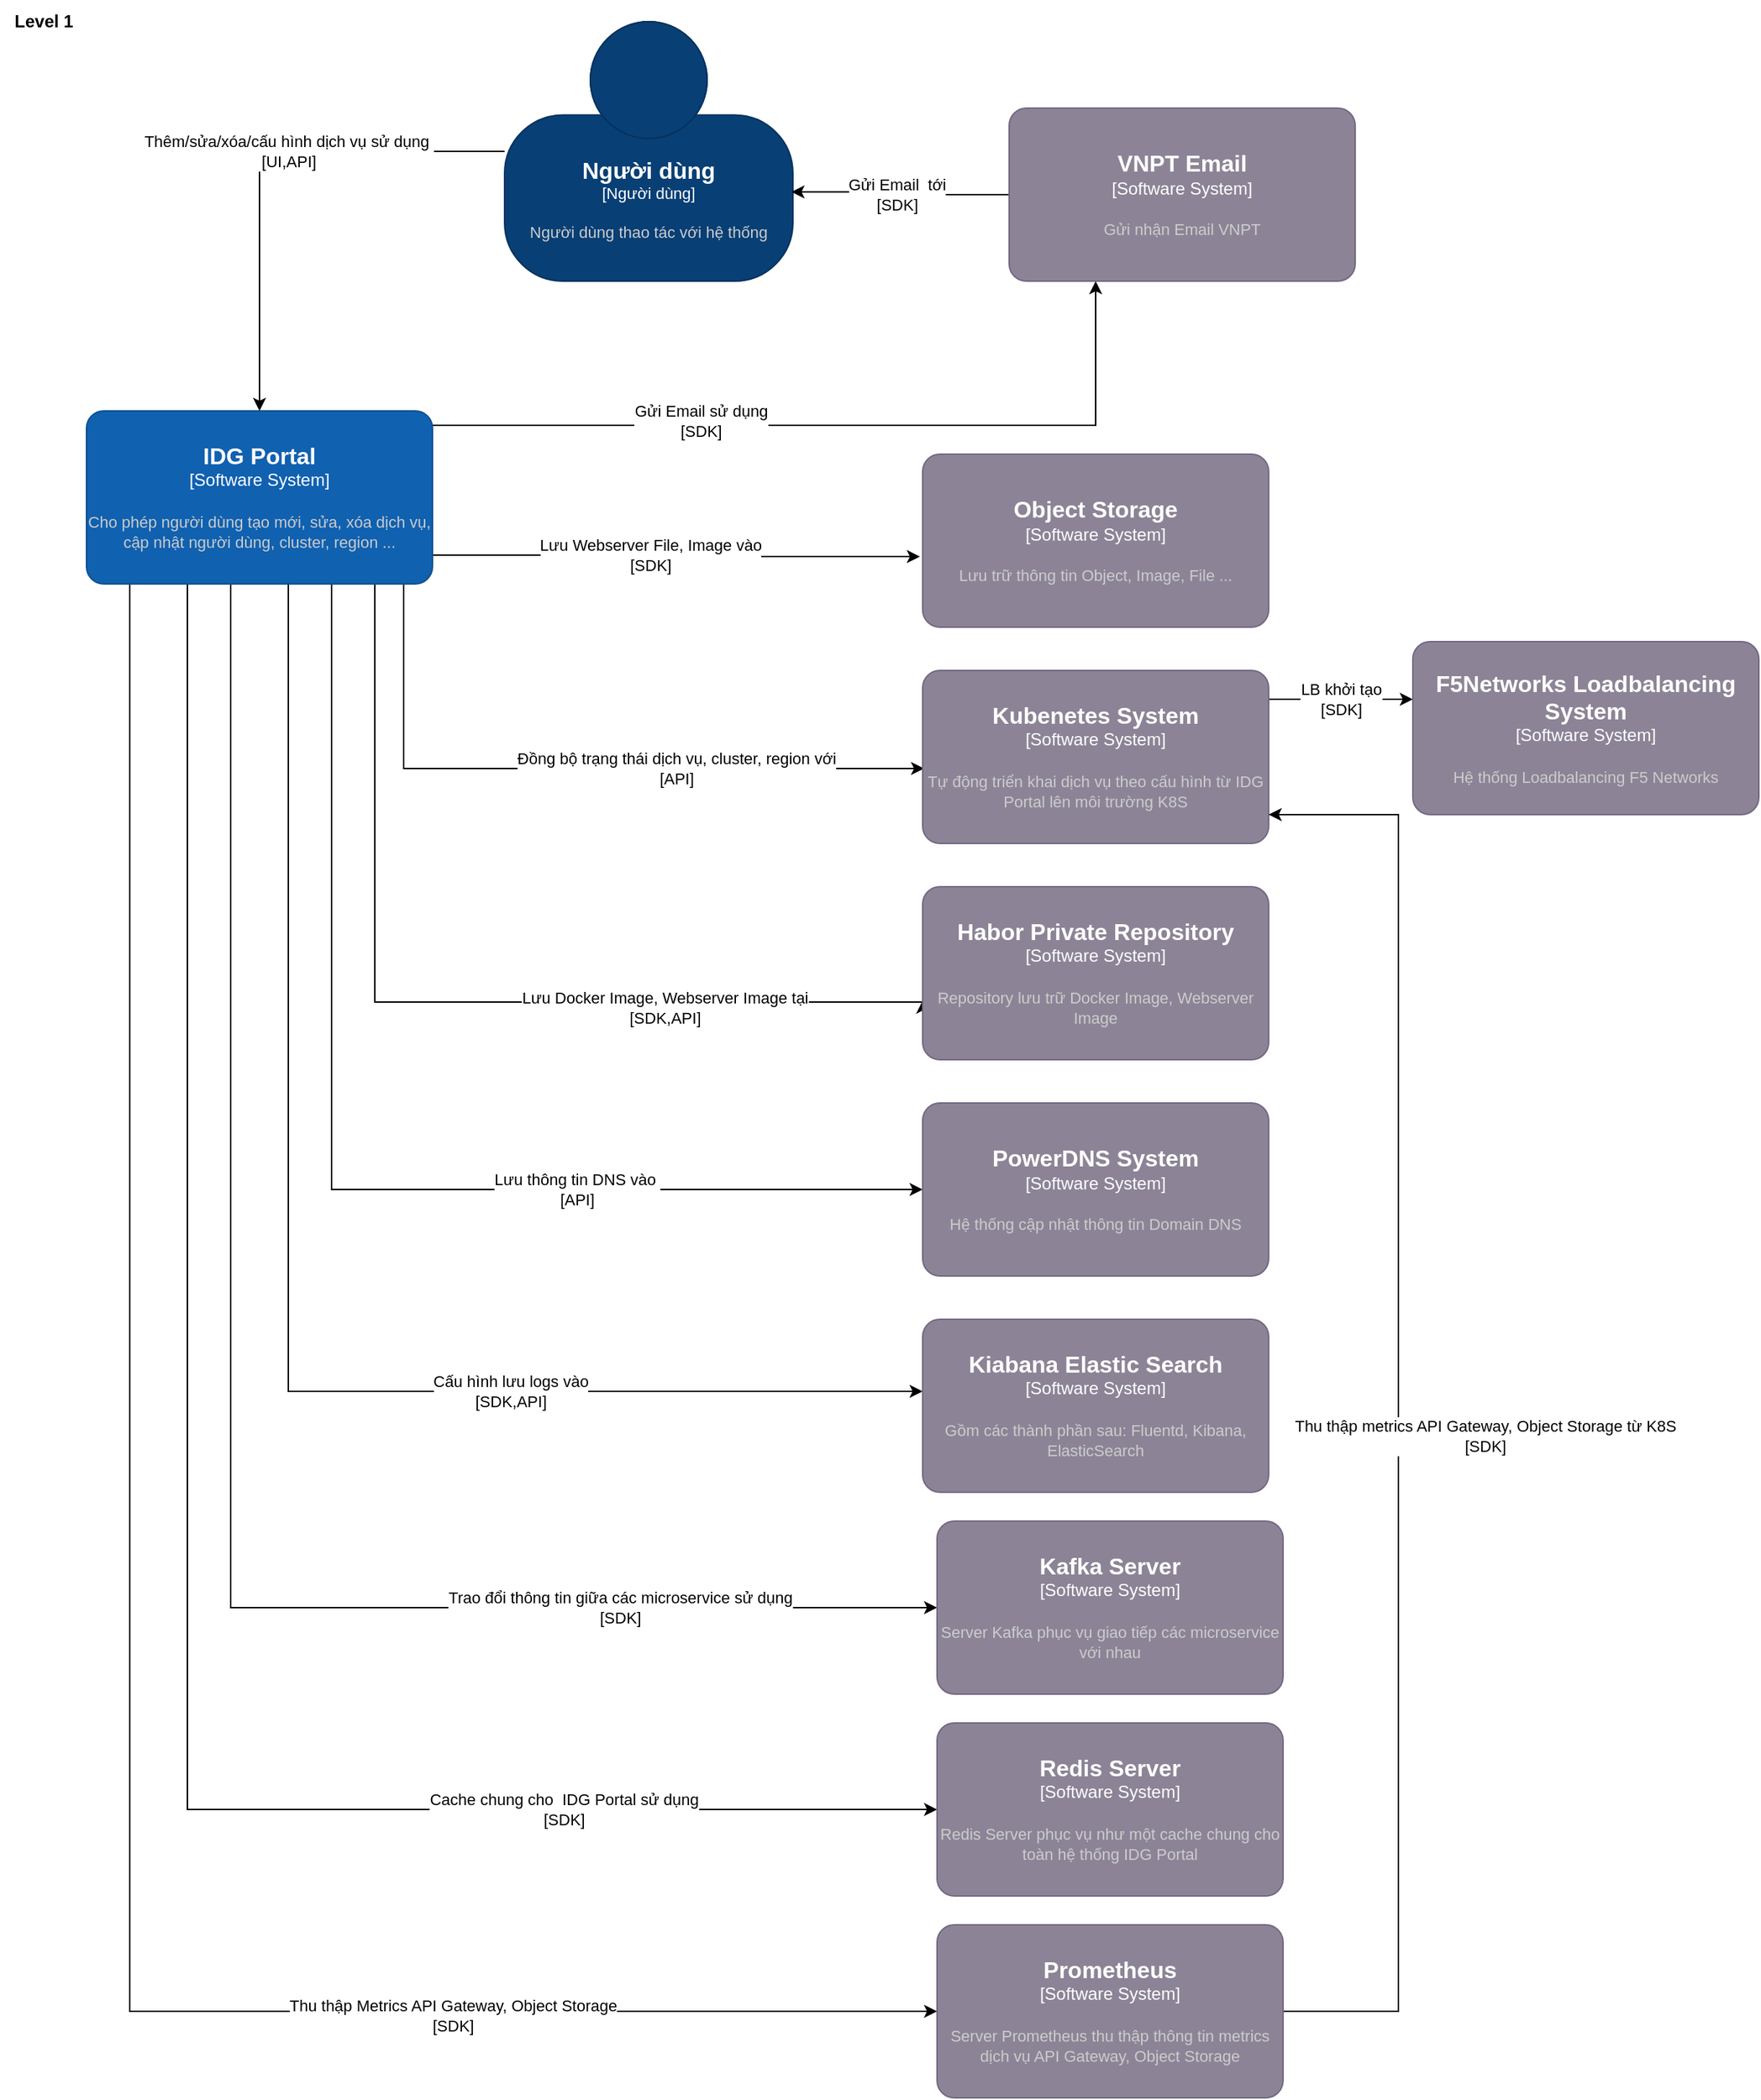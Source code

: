 <mxfile version="20.8.15" type="github">
  <diagram name="Page-1" id="nQsIqWVMZnrbPcf96f-v">
    <mxGraphModel dx="911" dy="494" grid="1" gridSize="10" guides="1" tooltips="1" connect="1" arrows="1" fold="1" page="1" pageScale="1" pageWidth="850" pageHeight="1100" math="0" shadow="0">
      <root>
        <mxCell id="0" />
        <mxCell id="1" parent="0" />
        <mxCell id="qy9-5uaOzQTob9xjpulP-11" style="edgeStyle=orthogonalEdgeStyle;rounded=0;orthogonalLoop=1;jettySize=auto;html=1;entryX=0.5;entryY=0;entryDx=0;entryDy=0;entryPerimeter=0;" parent="1" source="qy9-5uaOzQTob9xjpulP-1" target="qy9-5uaOzQTob9xjpulP-2" edge="1">
          <mxGeometry relative="1" as="geometry" />
        </mxCell>
        <mxCell id="qy9-5uaOzQTob9xjpulP-12" value="Thêm/sửa/xóa/cấu hình dịch vụ sử dụng&amp;nbsp;&lt;br&gt;[UI,API]" style="edgeLabel;html=1;align=center;verticalAlign=middle;resizable=0;points=[];" parent="qy9-5uaOzQTob9xjpulP-11" vertex="1" connectable="0">
          <mxGeometry x="-0.251" y="2" relative="1" as="geometry">
            <mxPoint x="-19" y="-2" as="offset" />
          </mxGeometry>
        </mxCell>
        <object placeholders="1" c4Name="Người dùng" c4Type="Người dùng" c4Description="Người dùng thao tác với hệ thống" label="&lt;font style=&quot;font-size: 16px&quot;&gt;&lt;b&gt;%c4Name%&lt;/b&gt;&lt;/font&gt;&lt;div&gt;[%c4Type%]&lt;/div&gt;&lt;br&gt;&lt;div&gt;&lt;font style=&quot;font-size: 11px&quot;&gt;&lt;font color=&quot;#cccccc&quot;&gt;%c4Description%&lt;/font&gt;&lt;/div&gt;" id="qy9-5uaOzQTob9xjpulP-1">
          <mxCell style="html=1;fontSize=11;dashed=0;whiteSpace=wrap;fillColor=#083F75;strokeColor=#06315C;fontColor=#ffffff;shape=mxgraph.c4.person2;align=center;metaEdit=1;points=[[0.5,0,0],[1,0.5,0],[1,0.75,0],[0.75,1,0],[0.5,1,0],[0.25,1,0],[0,0.75,0],[0,0.5,0]];resizable=0;" parent="1" vertex="1">
            <mxGeometry x="360" y="30" width="200" height="180" as="geometry" />
          </mxCell>
        </object>
        <mxCell id="qy9-5uaOzQTob9xjpulP-14" style="edgeStyle=orthogonalEdgeStyle;rounded=0;orthogonalLoop=1;jettySize=auto;html=1;" parent="1" source="qy9-5uaOzQTob9xjpulP-2" target="qy9-5uaOzQTob9xjpulP-3" edge="1">
          <mxGeometry relative="1" as="geometry">
            <Array as="points">
              <mxPoint x="770" y="310" />
            </Array>
          </mxGeometry>
        </mxCell>
        <mxCell id="qy9-5uaOzQTob9xjpulP-15" value="Gửi Email sử dụng&lt;br&gt;[SDK]" style="edgeLabel;html=1;align=center;verticalAlign=middle;resizable=0;points=[];" parent="qy9-5uaOzQTob9xjpulP-14" vertex="1" connectable="0">
          <mxGeometry x="-0.335" y="3" relative="1" as="geometry">
            <mxPoint as="offset" />
          </mxGeometry>
        </mxCell>
        <mxCell id="qy9-5uaOzQTob9xjpulP-17" style="edgeStyle=orthogonalEdgeStyle;rounded=0;orthogonalLoop=1;jettySize=auto;html=1;entryX=-0.008;entryY=0.592;entryDx=0;entryDy=0;entryPerimeter=0;" parent="1" source="qy9-5uaOzQTob9xjpulP-2" target="qy9-5uaOzQTob9xjpulP-4" edge="1">
          <mxGeometry relative="1" as="geometry">
            <Array as="points">
              <mxPoint x="530" y="400" />
              <mxPoint x="530" y="401" />
            </Array>
          </mxGeometry>
        </mxCell>
        <mxCell id="qy9-5uaOzQTob9xjpulP-18" value="Lưu Webserver File, Image vào&lt;br&gt;[SDK]" style="edgeLabel;html=1;align=center;verticalAlign=middle;resizable=0;points=[];" parent="qy9-5uaOzQTob9xjpulP-17" vertex="1" connectable="0">
          <mxGeometry x="-0.609" y="-1" relative="1" as="geometry">
            <mxPoint x="84" y="-1" as="offset" />
          </mxGeometry>
        </mxCell>
        <mxCell id="qy9-5uaOzQTob9xjpulP-20" style="edgeStyle=orthogonalEdgeStyle;rounded=0;orthogonalLoop=1;jettySize=auto;html=1;entryX=0.004;entryY=0.567;entryDx=0;entryDy=0;entryPerimeter=0;" parent="1" source="qy9-5uaOzQTob9xjpulP-2" target="qy9-5uaOzQTob9xjpulP-5" edge="1">
          <mxGeometry relative="1" as="geometry">
            <Array as="points">
              <mxPoint x="290" y="548" />
            </Array>
          </mxGeometry>
        </mxCell>
        <mxCell id="qy9-5uaOzQTob9xjpulP-21" value="Đồng bộ trạng thái dịch vụ, cluster, region với&lt;br&gt;[API]" style="edgeLabel;html=1;align=center;verticalAlign=middle;resizable=0;points=[];" parent="qy9-5uaOzQTob9xjpulP-20" vertex="1" connectable="0">
          <mxGeometry x="0.596" relative="1" as="geometry">
            <mxPoint x="-73" as="offset" />
          </mxGeometry>
        </mxCell>
        <mxCell id="qy9-5uaOzQTob9xjpulP-24" style="edgeStyle=orthogonalEdgeStyle;rounded=0;orthogonalLoop=1;jettySize=auto;html=1;entryX=0;entryY=0.658;entryDx=0;entryDy=0;entryPerimeter=0;" parent="1" source="qy9-5uaOzQTob9xjpulP-2" target="qy9-5uaOzQTob9xjpulP-23" edge="1">
          <mxGeometry relative="1" as="geometry">
            <Array as="points">
              <mxPoint x="270" y="710" />
            </Array>
          </mxGeometry>
        </mxCell>
        <mxCell id="qy9-5uaOzQTob9xjpulP-25" value="Lưu Docker Image, Webserver Image tại&lt;br&gt;[SDK,API]" style="edgeLabel;html=1;align=center;verticalAlign=middle;resizable=0;points=[];" parent="qy9-5uaOzQTob9xjpulP-24" vertex="1" connectable="0">
          <mxGeometry x="0.524" y="-4" relative="1" as="geometry">
            <mxPoint x="-21" as="offset" />
          </mxGeometry>
        </mxCell>
        <mxCell id="F3-BDdjjnU7tB3izrfYW-4" style="edgeStyle=orthogonalEdgeStyle;rounded=0;orthogonalLoop=1;jettySize=auto;html=1;" parent="1" source="qy9-5uaOzQTob9xjpulP-2" target="F3-BDdjjnU7tB3izrfYW-2" edge="1">
          <mxGeometry relative="1" as="geometry">
            <Array as="points">
              <mxPoint x="240" y="840" />
            </Array>
          </mxGeometry>
        </mxCell>
        <mxCell id="F3-BDdjjnU7tB3izrfYW-5" value="Lưu thông tin DNS vào&amp;nbsp;&lt;br&gt;[API]" style="edgeLabel;html=1;align=center;verticalAlign=middle;resizable=0;points=[];" parent="F3-BDdjjnU7tB3izrfYW-4" vertex="1" connectable="0">
          <mxGeometry x="0.352" y="2" relative="1" as="geometry">
            <mxPoint x="29" y="2" as="offset" />
          </mxGeometry>
        </mxCell>
        <mxCell id="F3-BDdjjnU7tB3izrfYW-7" style="edgeStyle=orthogonalEdgeStyle;rounded=0;orthogonalLoop=1;jettySize=auto;html=1;" parent="1" source="qy9-5uaOzQTob9xjpulP-2" target="F3-BDdjjnU7tB3izrfYW-6" edge="1">
          <mxGeometry relative="1" as="geometry">
            <Array as="points">
              <mxPoint x="210" y="980" />
            </Array>
          </mxGeometry>
        </mxCell>
        <mxCell id="F3-BDdjjnU7tB3izrfYW-8" value="Cấu hình lưu logs vào&lt;br&gt;[SDK,API]" style="edgeLabel;html=1;align=center;verticalAlign=middle;resizable=0;points=[];" parent="F3-BDdjjnU7tB3izrfYW-7" vertex="1" connectable="0">
          <mxGeometry x="0.428" relative="1" as="geometry">
            <mxPoint as="offset" />
          </mxGeometry>
        </mxCell>
        <mxCell id="F3-BDdjjnU7tB3izrfYW-11" style="edgeStyle=orthogonalEdgeStyle;rounded=0;orthogonalLoop=1;jettySize=auto;html=1;" parent="1" source="qy9-5uaOzQTob9xjpulP-2" target="F3-BDdjjnU7tB3izrfYW-9" edge="1">
          <mxGeometry relative="1" as="geometry">
            <Array as="points">
              <mxPoint x="170" y="1130" />
            </Array>
          </mxGeometry>
        </mxCell>
        <mxCell id="F3-BDdjjnU7tB3izrfYW-12" value="Trao đổi thông tin giữa các microservice sử dụng&lt;br&gt;[SDK]" style="edgeLabel;html=1;align=center;verticalAlign=middle;resizable=0;points=[];" parent="F3-BDdjjnU7tB3izrfYW-11" vertex="1" connectable="0">
          <mxGeometry x="0.735" y="1" relative="1" as="geometry">
            <mxPoint x="-61" y="1" as="offset" />
          </mxGeometry>
        </mxCell>
        <mxCell id="F3-BDdjjnU7tB3izrfYW-13" style="edgeStyle=orthogonalEdgeStyle;rounded=0;orthogonalLoop=1;jettySize=auto;html=1;" parent="1" source="qy9-5uaOzQTob9xjpulP-2" target="F3-BDdjjnU7tB3izrfYW-10" edge="1">
          <mxGeometry relative="1" as="geometry">
            <Array as="points">
              <mxPoint x="140" y="1270" />
            </Array>
          </mxGeometry>
        </mxCell>
        <mxCell id="F3-BDdjjnU7tB3izrfYW-14" value="Cache chung cho&amp;nbsp; IDG Portal sử dụng&lt;br&gt;[SDK]" style="edgeLabel;html=1;align=center;verticalAlign=middle;resizable=0;points=[];" parent="F3-BDdjjnU7tB3izrfYW-13" vertex="1" connectable="0">
          <mxGeometry x="0.745" y="-1" relative="1" as="geometry">
            <mxPoint x="-85" y="-1" as="offset" />
          </mxGeometry>
        </mxCell>
        <mxCell id="lZMzKJCvB__8pkJdDw-H-3" style="edgeStyle=orthogonalEdgeStyle;rounded=0;orthogonalLoop=1;jettySize=auto;html=1;" edge="1" parent="1" source="qy9-5uaOzQTob9xjpulP-2" target="lZMzKJCvB__8pkJdDw-H-2">
          <mxGeometry relative="1" as="geometry">
            <Array as="points">
              <mxPoint x="100" y="1410" />
            </Array>
          </mxGeometry>
        </mxCell>
        <mxCell id="lZMzKJCvB__8pkJdDw-H-6" value="Thu thập Metrics API Gateway, Object Storage&lt;br&gt;[SDK]" style="edgeLabel;html=1;align=center;verticalAlign=middle;resizable=0;points=[];" vertex="1" connectable="0" parent="lZMzKJCvB__8pkJdDw-H-3">
          <mxGeometry x="0.566" y="-3" relative="1" as="geometry">
            <mxPoint as="offset" />
          </mxGeometry>
        </mxCell>
        <object placeholders="1" c4Name="IDG Portal" c4Type="Software System" c4Description="Cho phép người dùng tạo mới, sửa, xóa dịch vụ, cập nhật người dùng, cluster, region ..." label="&lt;font style=&quot;font-size: 16px&quot;&gt;&lt;b&gt;%c4Name%&lt;/b&gt;&lt;/font&gt;&lt;div&gt;[%c4Type%]&lt;/div&gt;&lt;br&gt;&lt;div&gt;&lt;font style=&quot;font-size: 11px&quot;&gt;&lt;font color=&quot;#cccccc&quot;&gt;%c4Description%&lt;/font&gt;&lt;/div&gt;" id="qy9-5uaOzQTob9xjpulP-2">
          <mxCell style="rounded=1;whiteSpace=wrap;html=1;labelBackgroundColor=none;fillColor=#1061B0;fontColor=#ffffff;align=center;arcSize=10;strokeColor=#0D5091;metaEdit=1;resizable=0;points=[[0.25,0,0],[0.5,0,0],[0.75,0,0],[1,0.25,0],[1,0.5,0],[1,0.75,0],[0.75,1,0],[0.5,1,0],[0.25,1,0],[0,0.75,0],[0,0.5,0],[0,0.25,0]];" parent="1" vertex="1">
            <mxGeometry x="70" y="300" width="240" height="120" as="geometry" />
          </mxCell>
        </object>
        <mxCell id="qy9-5uaOzQTob9xjpulP-9" style="edgeStyle=orthogonalEdgeStyle;rounded=0;orthogonalLoop=1;jettySize=auto;html=1;entryX=0.995;entryY=0.656;entryDx=0;entryDy=0;entryPerimeter=0;" parent="1" source="qy9-5uaOzQTob9xjpulP-3" target="qy9-5uaOzQTob9xjpulP-1" edge="1">
          <mxGeometry relative="1" as="geometry">
            <Array as="points">
              <mxPoint x="605" y="150" />
              <mxPoint x="605" y="148" />
            </Array>
          </mxGeometry>
        </mxCell>
        <mxCell id="qy9-5uaOzQTob9xjpulP-13" value="Gửi Email&amp;nbsp; tới&lt;br&gt;[SDK]" style="edgeLabel;html=1;align=center;verticalAlign=middle;resizable=0;points=[];" parent="qy9-5uaOzQTob9xjpulP-9" vertex="1" connectable="0">
          <mxGeometry x="0.175" y="-1" relative="1" as="geometry">
            <mxPoint x="12" y="1" as="offset" />
          </mxGeometry>
        </mxCell>
        <object placeholders="1" c4Name="VNPT Email" c4Type="Software System" c4Description="Gửi nhận Email VNPT" label="&lt;font style=&quot;font-size: 16px&quot;&gt;&lt;b&gt;%c4Name%&lt;/b&gt;&lt;/font&gt;&lt;div&gt;[%c4Type%]&lt;/div&gt;&lt;br&gt;&lt;div&gt;&lt;font style=&quot;font-size: 11px&quot;&gt;&lt;font color=&quot;#cccccc&quot;&gt;%c4Description%&lt;/font&gt;&lt;/div&gt;" id="qy9-5uaOzQTob9xjpulP-3">
          <mxCell style="rounded=1;whiteSpace=wrap;html=1;labelBackgroundColor=none;fillColor=#8C8496;fontColor=#ffffff;align=center;arcSize=10;strokeColor=#736782;metaEdit=1;resizable=0;points=[[0.25,0,0],[0.5,0,0],[0.75,0,0],[1,0.25,0],[1,0.5,0],[1,0.75,0],[0.75,1,0],[0.5,1,0],[0.25,1,0],[0,0.75,0],[0,0.5,0],[0,0.25,0]];" parent="1" vertex="1">
            <mxGeometry x="710" y="90" width="240" height="120" as="geometry" />
          </mxCell>
        </object>
        <object placeholders="1" c4Name="Object Storage" c4Type="Software System" c4Description="Lưu trữ thông tin Object, Image, File ..." label="&lt;font style=&quot;font-size: 16px&quot;&gt;&lt;b&gt;%c4Name%&lt;/b&gt;&lt;/font&gt;&lt;div&gt;[%c4Type%]&lt;/div&gt;&lt;br&gt;&lt;div&gt;&lt;font style=&quot;font-size: 11px&quot;&gt;&lt;font color=&quot;#cccccc&quot;&gt;%c4Description%&lt;/font&gt;&lt;/div&gt;" id="qy9-5uaOzQTob9xjpulP-4">
          <mxCell style="rounded=1;whiteSpace=wrap;html=1;labelBackgroundColor=none;fillColor=#8C8496;fontColor=#ffffff;align=center;arcSize=10;strokeColor=#736782;metaEdit=1;resizable=0;points=[[0.25,0,0],[0.5,0,0],[0.75,0,0],[1,0.25,0],[1,0.5,0],[1,0.75,0],[0.75,1,0],[0.5,1,0],[0.25,1,0],[0,0.75,0],[0,0.5,0],[0,0.25,0]];" parent="1" vertex="1">
            <mxGeometry x="650" y="330" width="240" height="120" as="geometry" />
          </mxCell>
        </object>
        <mxCell id="F3-BDdjjnU7tB3izrfYW-3" value="" style="edgeStyle=orthogonalEdgeStyle;rounded=0;orthogonalLoop=1;jettySize=auto;html=1;" parent="1" source="qy9-5uaOzQTob9xjpulP-5" target="F3-BDdjjnU7tB3izrfYW-1" edge="1">
          <mxGeometry relative="1" as="geometry">
            <Array as="points">
              <mxPoint x="980" y="500" />
              <mxPoint x="980" y="500" />
            </Array>
          </mxGeometry>
        </mxCell>
        <mxCell id="lZMzKJCvB__8pkJdDw-H-1" value="LB khởi tạo&lt;br&gt;[SDK]" style="edgeLabel;html=1;align=center;verticalAlign=middle;resizable=0;points=[];" vertex="1" connectable="0" parent="F3-BDdjjnU7tB3izrfYW-3">
          <mxGeometry x="0.24" y="-1" relative="1" as="geometry">
            <mxPoint x="-12" y="-1" as="offset" />
          </mxGeometry>
        </mxCell>
        <object placeholders="1" c4Name="Kubenetes System" c4Type="Software System" c4Description="Tự động triển khai dịch vụ theo cấu hình từ IDG Portal lên môi trường K8S" label="&lt;font style=&quot;font-size: 16px&quot;&gt;&lt;b&gt;%c4Name%&lt;/b&gt;&lt;/font&gt;&lt;div&gt;[%c4Type%]&lt;/div&gt;&lt;br&gt;&lt;div&gt;&lt;font style=&quot;font-size: 11px&quot;&gt;&lt;font color=&quot;#cccccc&quot;&gt;%c4Description%&lt;/font&gt;&lt;/div&gt;" id="qy9-5uaOzQTob9xjpulP-5">
          <mxCell style="rounded=1;whiteSpace=wrap;html=1;labelBackgroundColor=none;fillColor=#8C8496;fontColor=#ffffff;align=center;arcSize=10;strokeColor=#736782;metaEdit=1;resizable=0;points=[[0.25,0,0],[0.5,0,0],[0.75,0,0],[1,0.25,0],[1,0.5,0],[1,0.75,0],[0.75,1,0],[0.5,1,0],[0.25,1,0],[0,0.75,0],[0,0.5,0],[0,0.25,0]];" parent="1" vertex="1">
            <mxGeometry x="650" y="480" width="240" height="120" as="geometry" />
          </mxCell>
        </object>
        <object placeholders="1" c4Name="Habor Private Repository" c4Type="Software System" c4Description="Repository lưu trữ Docker Image, Webserver Image" label="&lt;font style=&quot;font-size: 16px&quot;&gt;&lt;b&gt;%c4Name%&lt;/b&gt;&lt;/font&gt;&lt;div&gt;[%c4Type%]&lt;/div&gt;&lt;br&gt;&lt;div&gt;&lt;font style=&quot;font-size: 11px&quot;&gt;&lt;font color=&quot;#cccccc&quot;&gt;%c4Description%&lt;/font&gt;&lt;/div&gt;" id="qy9-5uaOzQTob9xjpulP-23">
          <mxCell style="rounded=1;whiteSpace=wrap;html=1;labelBackgroundColor=none;fillColor=#8C8496;fontColor=#ffffff;align=center;arcSize=10;strokeColor=#736782;metaEdit=1;resizable=0;points=[[0.25,0,0],[0.5,0,0],[0.75,0,0],[1,0.25,0],[1,0.5,0],[1,0.75,0],[0.75,1,0],[0.5,1,0],[0.25,1,0],[0,0.75,0],[0,0.5,0],[0,0.25,0]];" parent="1" vertex="1">
            <mxGeometry x="650" y="630" width="240" height="120" as="geometry" />
          </mxCell>
        </object>
        <mxCell id="qy9-5uaOzQTob9xjpulP-26" value="Level 1" style="text;html=1;align=center;verticalAlign=middle;resizable=0;points=[];autosize=1;strokeColor=none;fillColor=none;fontStyle=1" parent="1" vertex="1">
          <mxGeometry x="10" y="15" width="60" height="30" as="geometry" />
        </mxCell>
        <object placeholders="1" c4Name="F5Networks Loadbalancing System" c4Type="Software System" c4Description="Hệ thống Loadbalancing F5 Networks" label="&lt;font style=&quot;font-size: 16px&quot;&gt;&lt;b&gt;%c4Name%&lt;/b&gt;&lt;/font&gt;&lt;div&gt;[%c4Type%]&lt;/div&gt;&lt;br&gt;&lt;div&gt;&lt;font style=&quot;font-size: 11px&quot;&gt;&lt;font color=&quot;#cccccc&quot;&gt;%c4Description%&lt;/font&gt;&lt;/div&gt;" id="F3-BDdjjnU7tB3izrfYW-1">
          <mxCell style="rounded=1;whiteSpace=wrap;html=1;labelBackgroundColor=none;fillColor=#8C8496;fontColor=#ffffff;align=center;arcSize=10;strokeColor=#736782;metaEdit=1;resizable=0;points=[[0.25,0,0],[0.5,0,0],[0.75,0,0],[1,0.25,0],[1,0.5,0],[1,0.75,0],[0.75,1,0],[0.5,1,0],[0.25,1,0],[0,0.75,0],[0,0.5,0],[0,0.25,0]];" parent="1" vertex="1">
            <mxGeometry x="990" y="460" width="240" height="120" as="geometry" />
          </mxCell>
        </object>
        <object placeholders="1" c4Name="PowerDNS System" c4Type="Software System" c4Description="Hệ thống cập nhật thông tin Domain DNS" label="&lt;font style=&quot;font-size: 16px&quot;&gt;&lt;b&gt;%c4Name%&lt;/b&gt;&lt;/font&gt;&lt;div&gt;[%c4Type%]&lt;/div&gt;&lt;br&gt;&lt;div&gt;&lt;font style=&quot;font-size: 11px&quot;&gt;&lt;font color=&quot;#cccccc&quot;&gt;%c4Description%&lt;/font&gt;&lt;/div&gt;" id="F3-BDdjjnU7tB3izrfYW-2">
          <mxCell style="rounded=1;whiteSpace=wrap;html=1;labelBackgroundColor=none;fillColor=#8C8496;fontColor=#ffffff;align=center;arcSize=10;strokeColor=#736782;metaEdit=1;resizable=0;points=[[0.25,0,0],[0.5,0,0],[0.75,0,0],[1,0.25,0],[1,0.5,0],[1,0.75,0],[0.75,1,0],[0.5,1,0],[0.25,1,0],[0,0.75,0],[0,0.5,0],[0,0.25,0]];" parent="1" vertex="1">
            <mxGeometry x="650" y="780" width="240" height="120" as="geometry" />
          </mxCell>
        </object>
        <object placeholders="1" c4Name="Kiabana Elastic Search" c4Type="Software System" c4Description="Gồm các thành phần sau: Fluentd, Kibana, ElasticSearch" label="&lt;font style=&quot;font-size: 16px&quot;&gt;&lt;b&gt;%c4Name%&lt;/b&gt;&lt;/font&gt;&lt;div&gt;[%c4Type%]&lt;/div&gt;&lt;br&gt;&lt;div&gt;&lt;font style=&quot;font-size: 11px&quot;&gt;&lt;font color=&quot;#cccccc&quot;&gt;%c4Description%&lt;/font&gt;&lt;/div&gt;" id="F3-BDdjjnU7tB3izrfYW-6">
          <mxCell style="rounded=1;whiteSpace=wrap;html=1;labelBackgroundColor=none;fillColor=#8C8496;fontColor=#ffffff;align=center;arcSize=10;strokeColor=#736782;metaEdit=1;resizable=0;points=[[0.25,0,0],[0.5,0,0],[0.75,0,0],[1,0.25,0],[1,0.5,0],[1,0.75,0],[0.75,1,0],[0.5,1,0],[0.25,1,0],[0,0.75,0],[0,0.5,0],[0,0.25,0]];" parent="1" vertex="1">
            <mxGeometry x="650" y="930" width="240" height="120" as="geometry" />
          </mxCell>
        </object>
        <object placeholders="1" c4Name="Kafka Server" c4Type="Software System" c4Description="Server Kafka phục vụ giao tiếp các microservice với nhau" label="&lt;font style=&quot;font-size: 16px&quot;&gt;&lt;b&gt;%c4Name%&lt;/b&gt;&lt;/font&gt;&lt;div&gt;[%c4Type%]&lt;/div&gt;&lt;br&gt;&lt;div&gt;&lt;font style=&quot;font-size: 11px&quot;&gt;&lt;font color=&quot;#cccccc&quot;&gt;%c4Description%&lt;/font&gt;&lt;/div&gt;" id="F3-BDdjjnU7tB3izrfYW-9">
          <mxCell style="rounded=1;whiteSpace=wrap;html=1;labelBackgroundColor=none;fillColor=#8C8496;fontColor=#ffffff;align=center;arcSize=10;strokeColor=#736782;metaEdit=1;resizable=0;points=[[0.25,0,0],[0.5,0,0],[0.75,0,0],[1,0.25,0],[1,0.5,0],[1,0.75,0],[0.75,1,0],[0.5,1,0],[0.25,1,0],[0,0.75,0],[0,0.5,0],[0,0.25,0]];" parent="1" vertex="1">
            <mxGeometry x="660" y="1070" width="240" height="120" as="geometry" />
          </mxCell>
        </object>
        <object placeholders="1" c4Name="Redis Server" c4Type="Software System" c4Description="Redis Server phục vụ như một cache chung cho toàn hệ thống IDG Portal" label="&lt;font style=&quot;font-size: 16px&quot;&gt;&lt;b&gt;%c4Name%&lt;/b&gt;&lt;/font&gt;&lt;div&gt;[%c4Type%]&lt;/div&gt;&lt;br&gt;&lt;div&gt;&lt;font style=&quot;font-size: 11px&quot;&gt;&lt;font color=&quot;#cccccc&quot;&gt;%c4Description%&lt;/font&gt;&lt;/div&gt;" id="F3-BDdjjnU7tB3izrfYW-10">
          <mxCell style="rounded=1;whiteSpace=wrap;html=1;labelBackgroundColor=none;fillColor=#8C8496;fontColor=#ffffff;align=center;arcSize=10;strokeColor=#736782;metaEdit=1;resizable=0;points=[[0.25,0,0],[0.5,0,0],[0.75,0,0],[1,0.25,0],[1,0.5,0],[1,0.75,0],[0.75,1,0],[0.5,1,0],[0.25,1,0],[0,0.75,0],[0,0.5,0],[0,0.25,0]];" parent="1" vertex="1">
            <mxGeometry x="660" y="1210" width="240" height="120" as="geometry" />
          </mxCell>
        </object>
        <mxCell id="lZMzKJCvB__8pkJdDw-H-4" style="edgeStyle=orthogonalEdgeStyle;rounded=0;orthogonalLoop=1;jettySize=auto;html=1;" edge="1" parent="1" source="lZMzKJCvB__8pkJdDw-H-2" target="qy9-5uaOzQTob9xjpulP-5">
          <mxGeometry relative="1" as="geometry">
            <Array as="points">
              <mxPoint x="980" y="1410" />
              <mxPoint x="980" y="580" />
            </Array>
          </mxGeometry>
        </mxCell>
        <mxCell id="lZMzKJCvB__8pkJdDw-H-5" value="Thu thập metrics API Gateway, Object Storage từ K8S&lt;br&gt;[SDK]" style="edgeLabel;html=1;align=center;verticalAlign=middle;resizable=0;points=[];" vertex="1" connectable="0" parent="lZMzKJCvB__8pkJdDw-H-4">
          <mxGeometry x="-0.115" y="-7" relative="1" as="geometry">
            <mxPoint x="53" y="-37" as="offset" />
          </mxGeometry>
        </mxCell>
        <object placeholders="1" c4Name="Prometheus" c4Type="Software System" c4Description="Server Prometheus thu thập thông tin metrics dịch vụ API Gateway, Object Storage" label="&lt;font style=&quot;font-size: 16px&quot;&gt;&lt;b&gt;%c4Name%&lt;/b&gt;&lt;/font&gt;&lt;div&gt;[%c4Type%]&lt;/div&gt;&lt;br&gt;&lt;div&gt;&lt;font style=&quot;font-size: 11px&quot;&gt;&lt;font color=&quot;#cccccc&quot;&gt;%c4Description%&lt;/font&gt;&lt;/div&gt;" id="lZMzKJCvB__8pkJdDw-H-2">
          <mxCell style="rounded=1;whiteSpace=wrap;html=1;labelBackgroundColor=none;fillColor=#8C8496;fontColor=#ffffff;align=center;arcSize=10;strokeColor=#736782;metaEdit=1;resizable=0;points=[[0.25,0,0],[0.5,0,0],[0.75,0,0],[1,0.25,0],[1,0.5,0],[1,0.75,0],[0.75,1,0],[0.5,1,0],[0.25,1,0],[0,0.75,0],[0,0.5,0],[0,0.25,0]];" vertex="1" parent="1">
            <mxGeometry x="660" y="1350" width="240" height="120" as="geometry" />
          </mxCell>
        </object>
      </root>
    </mxGraphModel>
  </diagram>
</mxfile>
